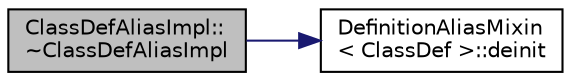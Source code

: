 digraph "ClassDefAliasImpl::~ClassDefAliasImpl"
{
 // LATEX_PDF_SIZE
  edge [fontname="Helvetica",fontsize="10",labelfontname="Helvetica",labelfontsize="10"];
  node [fontname="Helvetica",fontsize="10",shape=record];
  rankdir="LR";
  Node1 [label="ClassDefAliasImpl::\l~ClassDefAliasImpl",height=0.2,width=0.4,color="black", fillcolor="grey75", style="filled", fontcolor="black",tooltip=" "];
  Node1 -> Node2 [color="midnightblue",fontsize="10",style="solid",fontname="Helvetica"];
  Node2 [label="DefinitionAliasMixin\l\< ClassDef \>::deinit",height=0.2,width=0.4,color="black", fillcolor="white", style="filled",URL="$classDefinitionAliasMixin.html#a42da11d9a116f204cf848b3bceb1608f",tooltip=" "];
}

